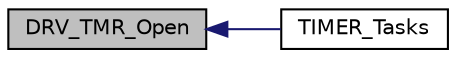 digraph "DRV_TMR_Open"
{
  edge [fontname="Helvetica",fontsize="10",labelfontname="Helvetica",labelfontsize="10"];
  node [fontname="Helvetica",fontsize="10",shape=record];
  rankdir="LR";
  Node501 [label="DRV_TMR_Open",height=0.2,width=0.4,color="black", fillcolor="grey75", style="filled", fontcolor="black"];
  Node501 -> Node502 [dir="back",color="midnightblue",fontsize="10",style="solid",fontname="Helvetica"];
  Node502 [label="TIMER_Tasks",height=0.2,width=0.4,color="black", fillcolor="white", style="filled",URL="$timers_8h.html#a4c883f65a4e2c55a125dd63d824e89e7"];
}
